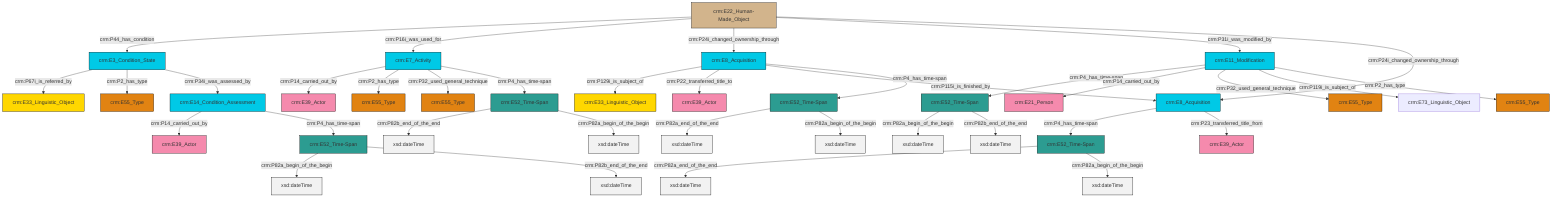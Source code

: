 graph TD
classDef Literal fill:#f2f2f2,stroke:#000000;
classDef CRM_Entity fill:#FFFFFF,stroke:#000000;
classDef Temporal_Entity fill:#00C9E6, stroke:#000000;
classDef Type fill:#E18312, stroke:#000000;
classDef Time-Span fill:#2C9C91, stroke:#000000;
classDef Appellation fill:#FFEB7F, stroke:#000000;
classDef Place fill:#008836, stroke:#000000;
classDef Persistent_Item fill:#B266B2, stroke:#000000;
classDef Conceptual_Object fill:#FFD700, stroke:#000000;
classDef Physical_Thing fill:#D2B48C, stroke:#000000;
classDef Actor fill:#f58aad, stroke:#000000;
classDef PC_Classes fill:#4ce600, stroke:#000000;
classDef Multi fill:#cccccc,stroke:#000000;

0["crm:E22_Human-Made_Object"]:::Physical_Thing -->|crm:P44_has_condition| 1["crm:E3_Condition_State"]:::Temporal_Entity
0["crm:E22_Human-Made_Object"]:::Physical_Thing -->|crm:P16i_was_used_for| 2["crm:E7_Activity"]:::Temporal_Entity
5["crm:E11_Modification"]:::Temporal_Entity -->|crm:P4_has_time-span| 6["crm:E52_Time-Span"]:::Time-Span
7["crm:E14_Condition_Assessment"]:::Temporal_Entity -->|crm:P14_carried_out_by| 8["crm:E39_Actor"]:::Actor
2["crm:E7_Activity"]:::Temporal_Entity -->|crm:P14_carried_out_by| 13["crm:E39_Actor"]:::Actor
14["crm:E8_Acquisition"]:::Temporal_Entity -->|crm:P129i_is_subject_of| 15["crm:E33_Linguistic_Object"]:::Conceptual_Object
5["crm:E11_Modification"]:::Temporal_Entity -->|crm:P14_carried_out_by| 16["crm:E21_Person"]:::Actor
3["crm:E52_Time-Span"]:::Time-Span -->|crm:P82a_end_of_the_end| 18[xsd:dateTime]:::Literal
2["crm:E7_Activity"]:::Temporal_Entity -->|crm:P2_has_type| 19["crm:E55_Type"]:::Type
22["crm:E52_Time-Span"]:::Time-Span -->|crm:P82a_begin_of_the_begin| 24[xsd:dateTime]:::Literal
0["crm:E22_Human-Made_Object"]:::Physical_Thing -->|crm:P24i_changed_ownership_through| 14["crm:E8_Acquisition"]:::Temporal_Entity
1["crm:E3_Condition_State"]:::Temporal_Entity -->|crm:P67i_is_referred_by| 28["crm:E33_Linguistic_Object"]:::Conceptual_Object
22["crm:E52_Time-Span"]:::Time-Span -->|crm:P82b_end_of_the_end| 33[xsd:dateTime]:::Literal
5["crm:E11_Modification"]:::Temporal_Entity -->|crm:P32_used_general_technique| 20["crm:E55_Type"]:::Type
1["crm:E3_Condition_State"]:::Temporal_Entity -->|crm:P2_has_type| 36["crm:E55_Type"]:::Type
14["crm:E8_Acquisition"]:::Temporal_Entity -->|crm:P22_transferred_title_to| 31["crm:E39_Actor"]:::Actor
9["crm:E52_Time-Span"]:::Time-Span -->|crm:P82a_end_of_the_end| 39[xsd:dateTime]:::Literal
40["crm:E8_Acquisition"]:::Temporal_Entity -->|crm:P4_has_time-span| 9["crm:E52_Time-Span"]:::Time-Span
6["crm:E52_Time-Span"]:::Time-Span -->|crm:P82a_begin_of_the_begin| 43[xsd:dateTime]:::Literal
0["crm:E22_Human-Made_Object"]:::Physical_Thing -->|crm:P31i_was_modified_by| 5["crm:E11_Modification"]:::Temporal_Entity
14["crm:E8_Acquisition"]:::Temporal_Entity -->|crm:P115i_is_finished_by| 40["crm:E8_Acquisition"]:::Temporal_Entity
1["crm:E3_Condition_State"]:::Temporal_Entity -->|crm:P34i_was_assessed_by| 7["crm:E14_Condition_Assessment"]:::Temporal_Entity
5["crm:E11_Modification"]:::Temporal_Entity -->|crm:P119i_is_subject_of| 45["crm:E73_Linguistic_Object"]:::Default
6["crm:E52_Time-Span"]:::Time-Span -->|crm:P82b_end_of_the_end| 47[xsd:dateTime]:::Literal
11["crm:E52_Time-Span"]:::Time-Span -->|crm:P82b_end_of_the_end| 50[xsd:dateTime]:::Literal
2["crm:E7_Activity"]:::Temporal_Entity -->|crm:P32_used_general_technique| 41["crm:E55_Type"]:::Type
5["crm:E11_Modification"]:::Temporal_Entity -->|crm:P2_has_type| 29["crm:E55_Type"]:::Type
40["crm:E8_Acquisition"]:::Temporal_Entity -->|crm:P23_transferred_title_from| 25["crm:E39_Actor"]:::Actor
2["crm:E7_Activity"]:::Temporal_Entity -->|crm:P4_has_time-span| 11["crm:E52_Time-Span"]:::Time-Span
14["crm:E8_Acquisition"]:::Temporal_Entity -->|crm:P4_has_time-span| 3["crm:E52_Time-Span"]:::Time-Span
0["crm:E22_Human-Made_Object"]:::Physical_Thing -->|crm:P24i_changed_ownership_through| 40["crm:E8_Acquisition"]:::Temporal_Entity
11["crm:E52_Time-Span"]:::Time-Span -->|crm:P82a_begin_of_the_begin| 56[xsd:dateTime]:::Literal
3["crm:E52_Time-Span"]:::Time-Span -->|crm:P82a_begin_of_the_begin| 57[xsd:dateTime]:::Literal
7["crm:E14_Condition_Assessment"]:::Temporal_Entity -->|crm:P4_has_time-span| 22["crm:E52_Time-Span"]:::Time-Span
9["crm:E52_Time-Span"]:::Time-Span -->|crm:P82a_begin_of_the_begin| 58[xsd:dateTime]:::Literal